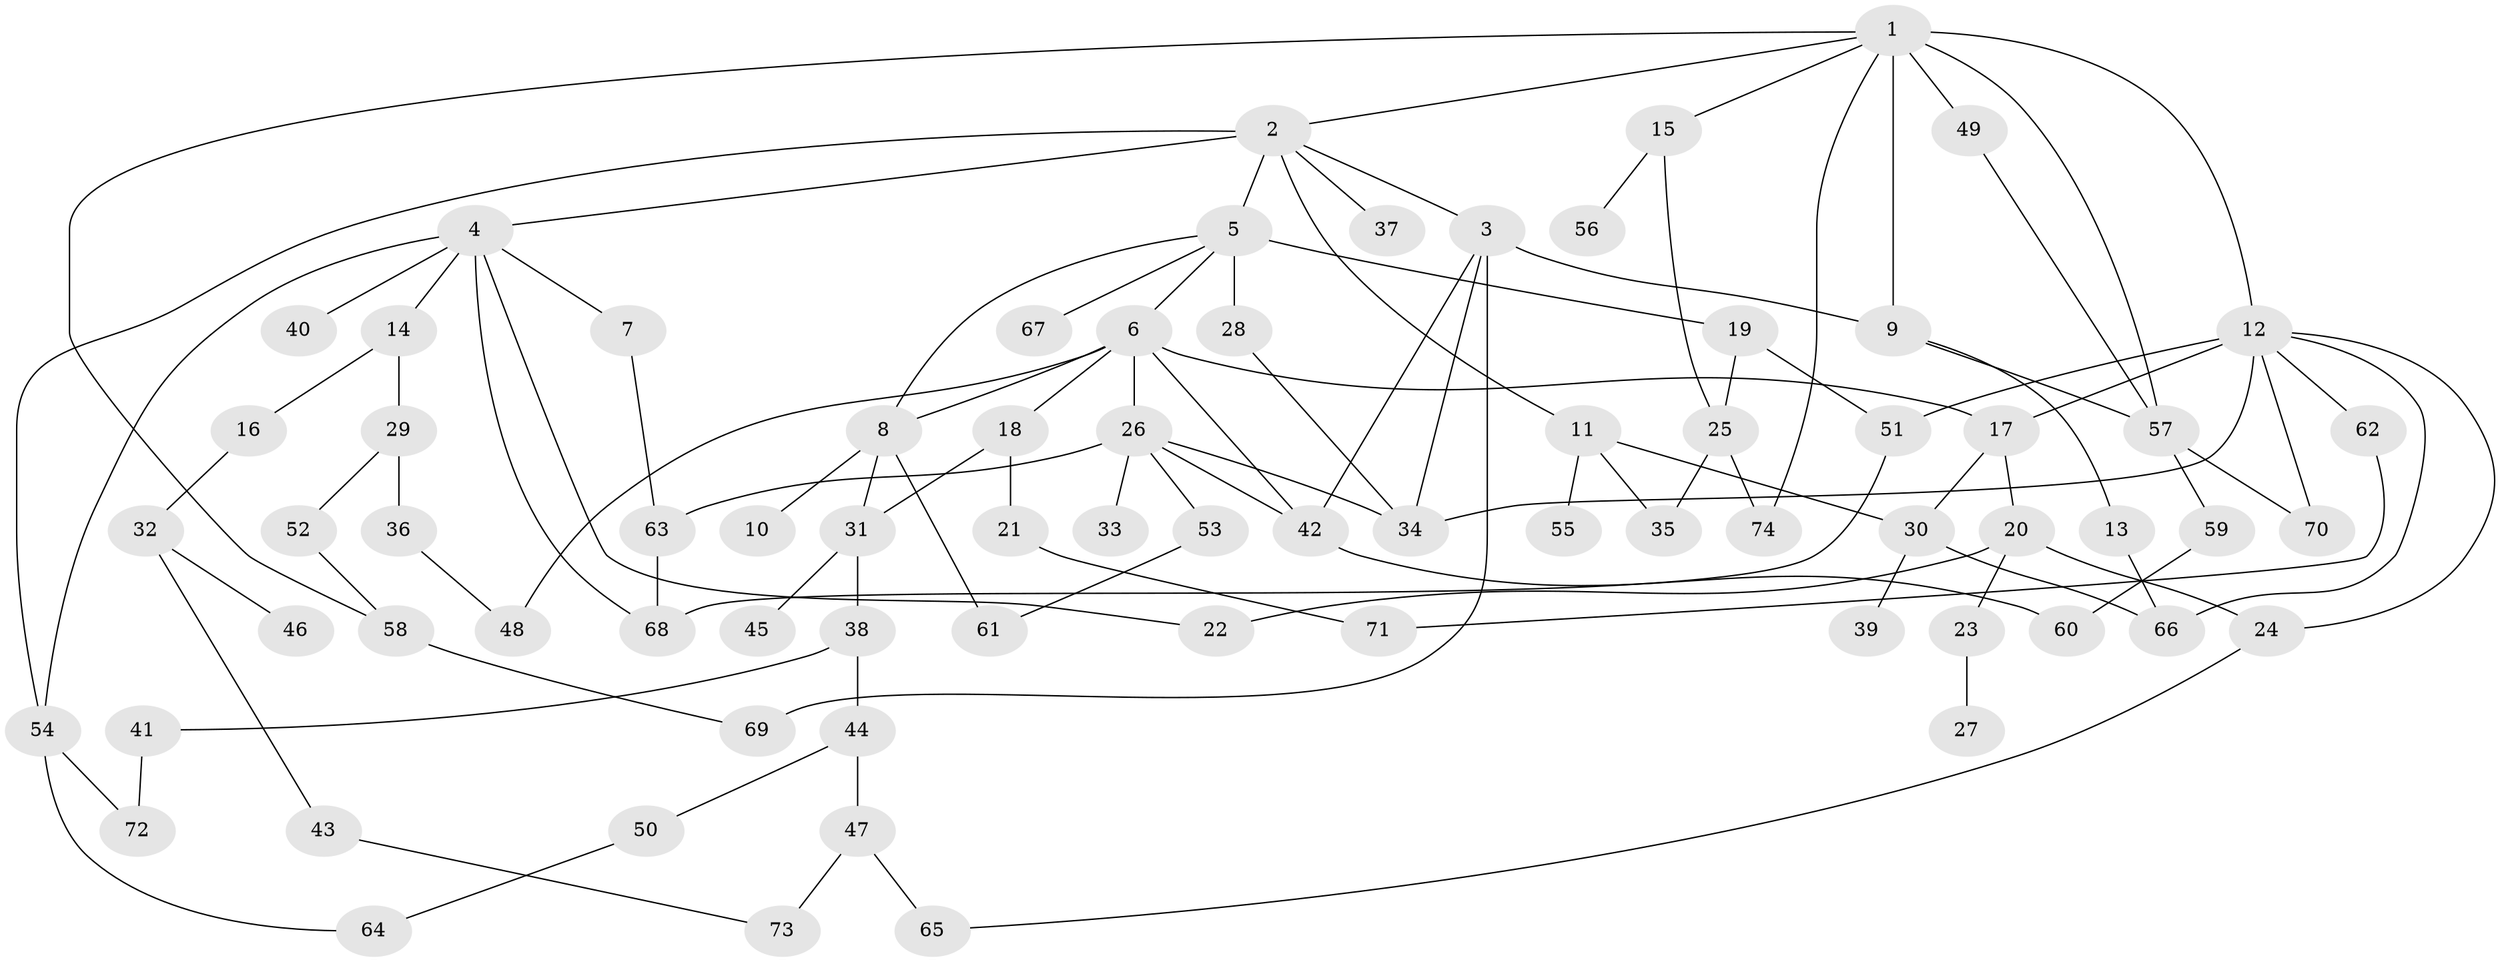 // original degree distribution, {5: 0.047619047619047616, 8: 0.013605442176870748, 4: 0.09523809523809523, 6: 0.034013605442176874, 3: 0.20408163265306123, 7: 0.006802721088435374, 1: 0.24489795918367346, 2: 0.35374149659863946}
// Generated by graph-tools (version 1.1) at 2025/34/03/09/25 02:34:16]
// undirected, 74 vertices, 108 edges
graph export_dot {
graph [start="1"]
  node [color=gray90,style=filled];
  1;
  2;
  3;
  4;
  5;
  6;
  7;
  8;
  9;
  10;
  11;
  12;
  13;
  14;
  15;
  16;
  17;
  18;
  19;
  20;
  21;
  22;
  23;
  24;
  25;
  26;
  27;
  28;
  29;
  30;
  31;
  32;
  33;
  34;
  35;
  36;
  37;
  38;
  39;
  40;
  41;
  42;
  43;
  44;
  45;
  46;
  47;
  48;
  49;
  50;
  51;
  52;
  53;
  54;
  55;
  56;
  57;
  58;
  59;
  60;
  61;
  62;
  63;
  64;
  65;
  66;
  67;
  68;
  69;
  70;
  71;
  72;
  73;
  74;
  1 -- 2 [weight=1.0];
  1 -- 9 [weight=2.0];
  1 -- 12 [weight=1.0];
  1 -- 15 [weight=1.0];
  1 -- 49 [weight=3.0];
  1 -- 57 [weight=1.0];
  1 -- 58 [weight=1.0];
  1 -- 74 [weight=1.0];
  2 -- 3 [weight=1.0];
  2 -- 4 [weight=1.0];
  2 -- 5 [weight=2.0];
  2 -- 11 [weight=1.0];
  2 -- 37 [weight=1.0];
  2 -- 54 [weight=1.0];
  3 -- 9 [weight=2.0];
  3 -- 34 [weight=1.0];
  3 -- 42 [weight=1.0];
  3 -- 69 [weight=2.0];
  4 -- 7 [weight=1.0];
  4 -- 14 [weight=1.0];
  4 -- 22 [weight=1.0];
  4 -- 40 [weight=1.0];
  4 -- 54 [weight=1.0];
  4 -- 68 [weight=1.0];
  5 -- 6 [weight=1.0];
  5 -- 8 [weight=1.0];
  5 -- 19 [weight=1.0];
  5 -- 28 [weight=1.0];
  5 -- 67 [weight=1.0];
  6 -- 8 [weight=1.0];
  6 -- 17 [weight=1.0];
  6 -- 18 [weight=1.0];
  6 -- 26 [weight=1.0];
  6 -- 42 [weight=1.0];
  6 -- 48 [weight=1.0];
  7 -- 63 [weight=1.0];
  8 -- 10 [weight=2.0];
  8 -- 31 [weight=1.0];
  8 -- 61 [weight=1.0];
  9 -- 13 [weight=1.0];
  9 -- 57 [weight=1.0];
  11 -- 30 [weight=1.0];
  11 -- 35 [weight=1.0];
  11 -- 55 [weight=1.0];
  12 -- 17 [weight=1.0];
  12 -- 24 [weight=1.0];
  12 -- 34 [weight=1.0];
  12 -- 51 [weight=1.0];
  12 -- 62 [weight=1.0];
  12 -- 66 [weight=1.0];
  12 -- 70 [weight=1.0];
  13 -- 66 [weight=2.0];
  14 -- 16 [weight=1.0];
  14 -- 29 [weight=1.0];
  15 -- 25 [weight=1.0];
  15 -- 56 [weight=1.0];
  16 -- 32 [weight=1.0];
  17 -- 20 [weight=1.0];
  17 -- 30 [weight=1.0];
  18 -- 21 [weight=1.0];
  18 -- 31 [weight=1.0];
  19 -- 25 [weight=1.0];
  19 -- 51 [weight=1.0];
  20 -- 22 [weight=1.0];
  20 -- 23 [weight=2.0];
  20 -- 24 [weight=1.0];
  21 -- 71 [weight=1.0];
  23 -- 27 [weight=1.0];
  24 -- 65 [weight=1.0];
  25 -- 35 [weight=1.0];
  25 -- 74 [weight=1.0];
  26 -- 33 [weight=2.0];
  26 -- 34 [weight=1.0];
  26 -- 42 [weight=1.0];
  26 -- 53 [weight=1.0];
  26 -- 63 [weight=1.0];
  28 -- 34 [weight=1.0];
  29 -- 36 [weight=1.0];
  29 -- 52 [weight=1.0];
  30 -- 39 [weight=1.0];
  30 -- 66 [weight=1.0];
  31 -- 38 [weight=1.0];
  31 -- 45 [weight=1.0];
  32 -- 43 [weight=1.0];
  32 -- 46 [weight=1.0];
  36 -- 48 [weight=1.0];
  38 -- 41 [weight=1.0];
  38 -- 44 [weight=1.0];
  41 -- 72 [weight=1.0];
  42 -- 60 [weight=1.0];
  43 -- 73 [weight=1.0];
  44 -- 47 [weight=1.0];
  44 -- 50 [weight=1.0];
  47 -- 65 [weight=1.0];
  47 -- 73 [weight=1.0];
  49 -- 57 [weight=1.0];
  50 -- 64 [weight=1.0];
  51 -- 68 [weight=1.0];
  52 -- 58 [weight=1.0];
  53 -- 61 [weight=1.0];
  54 -- 64 [weight=1.0];
  54 -- 72 [weight=1.0];
  57 -- 59 [weight=2.0];
  57 -- 70 [weight=1.0];
  58 -- 69 [weight=1.0];
  59 -- 60 [weight=1.0];
  62 -- 71 [weight=1.0];
  63 -- 68 [weight=2.0];
}
